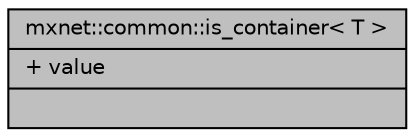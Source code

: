 digraph "mxnet::common::is_container&lt; T &gt;"
{
  edge [fontname="Helvetica",fontsize="10",labelfontname="Helvetica",labelfontsize="10"];
  node [fontname="Helvetica",fontsize="10",shape=record];
  Node1 [label="{mxnet::common::is_container\< T \>\n|+ value\l|}",height=0.2,width=0.4,color="black", fillcolor="grey75", style="filled", fontcolor="black"];
}
